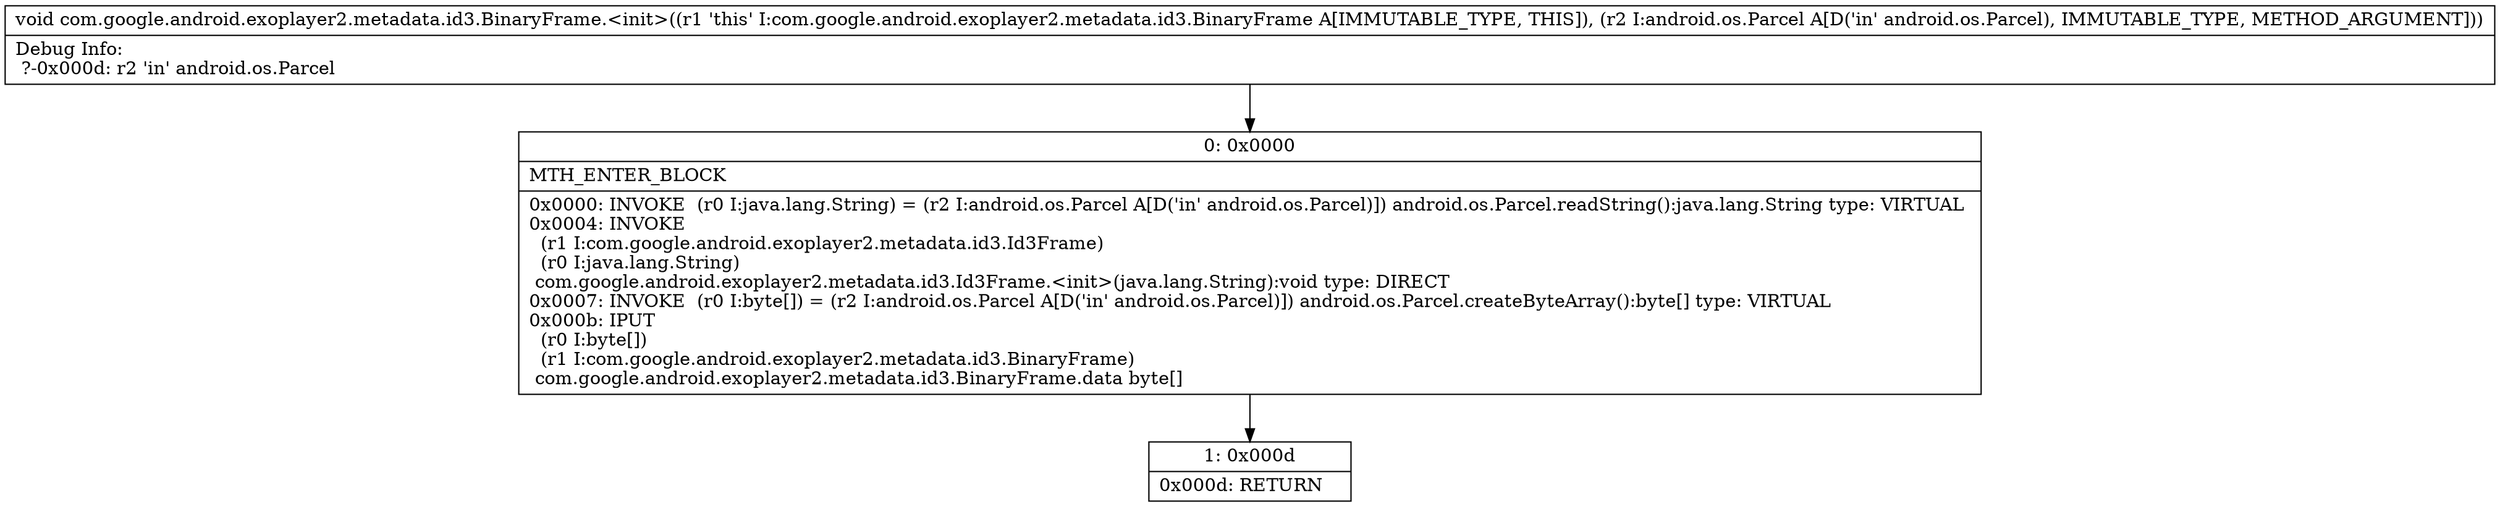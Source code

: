 digraph "CFG forcom.google.android.exoplayer2.metadata.id3.BinaryFrame.\<init\>(Landroid\/os\/Parcel;)V" {
Node_0 [shape=record,label="{0\:\ 0x0000|MTH_ENTER_BLOCK\l|0x0000: INVOKE  (r0 I:java.lang.String) = (r2 I:android.os.Parcel A[D('in' android.os.Parcel)]) android.os.Parcel.readString():java.lang.String type: VIRTUAL \l0x0004: INVOKE  \l  (r1 I:com.google.android.exoplayer2.metadata.id3.Id3Frame)\l  (r0 I:java.lang.String)\l com.google.android.exoplayer2.metadata.id3.Id3Frame.\<init\>(java.lang.String):void type: DIRECT \l0x0007: INVOKE  (r0 I:byte[]) = (r2 I:android.os.Parcel A[D('in' android.os.Parcel)]) android.os.Parcel.createByteArray():byte[] type: VIRTUAL \l0x000b: IPUT  \l  (r0 I:byte[])\l  (r1 I:com.google.android.exoplayer2.metadata.id3.BinaryFrame)\l com.google.android.exoplayer2.metadata.id3.BinaryFrame.data byte[] \l}"];
Node_1 [shape=record,label="{1\:\ 0x000d|0x000d: RETURN   \l}"];
MethodNode[shape=record,label="{void com.google.android.exoplayer2.metadata.id3.BinaryFrame.\<init\>((r1 'this' I:com.google.android.exoplayer2.metadata.id3.BinaryFrame A[IMMUTABLE_TYPE, THIS]), (r2 I:android.os.Parcel A[D('in' android.os.Parcel), IMMUTABLE_TYPE, METHOD_ARGUMENT]))  | Debug Info:\l  ?\-0x000d: r2 'in' android.os.Parcel\l}"];
MethodNode -> Node_0;
Node_0 -> Node_1;
}

